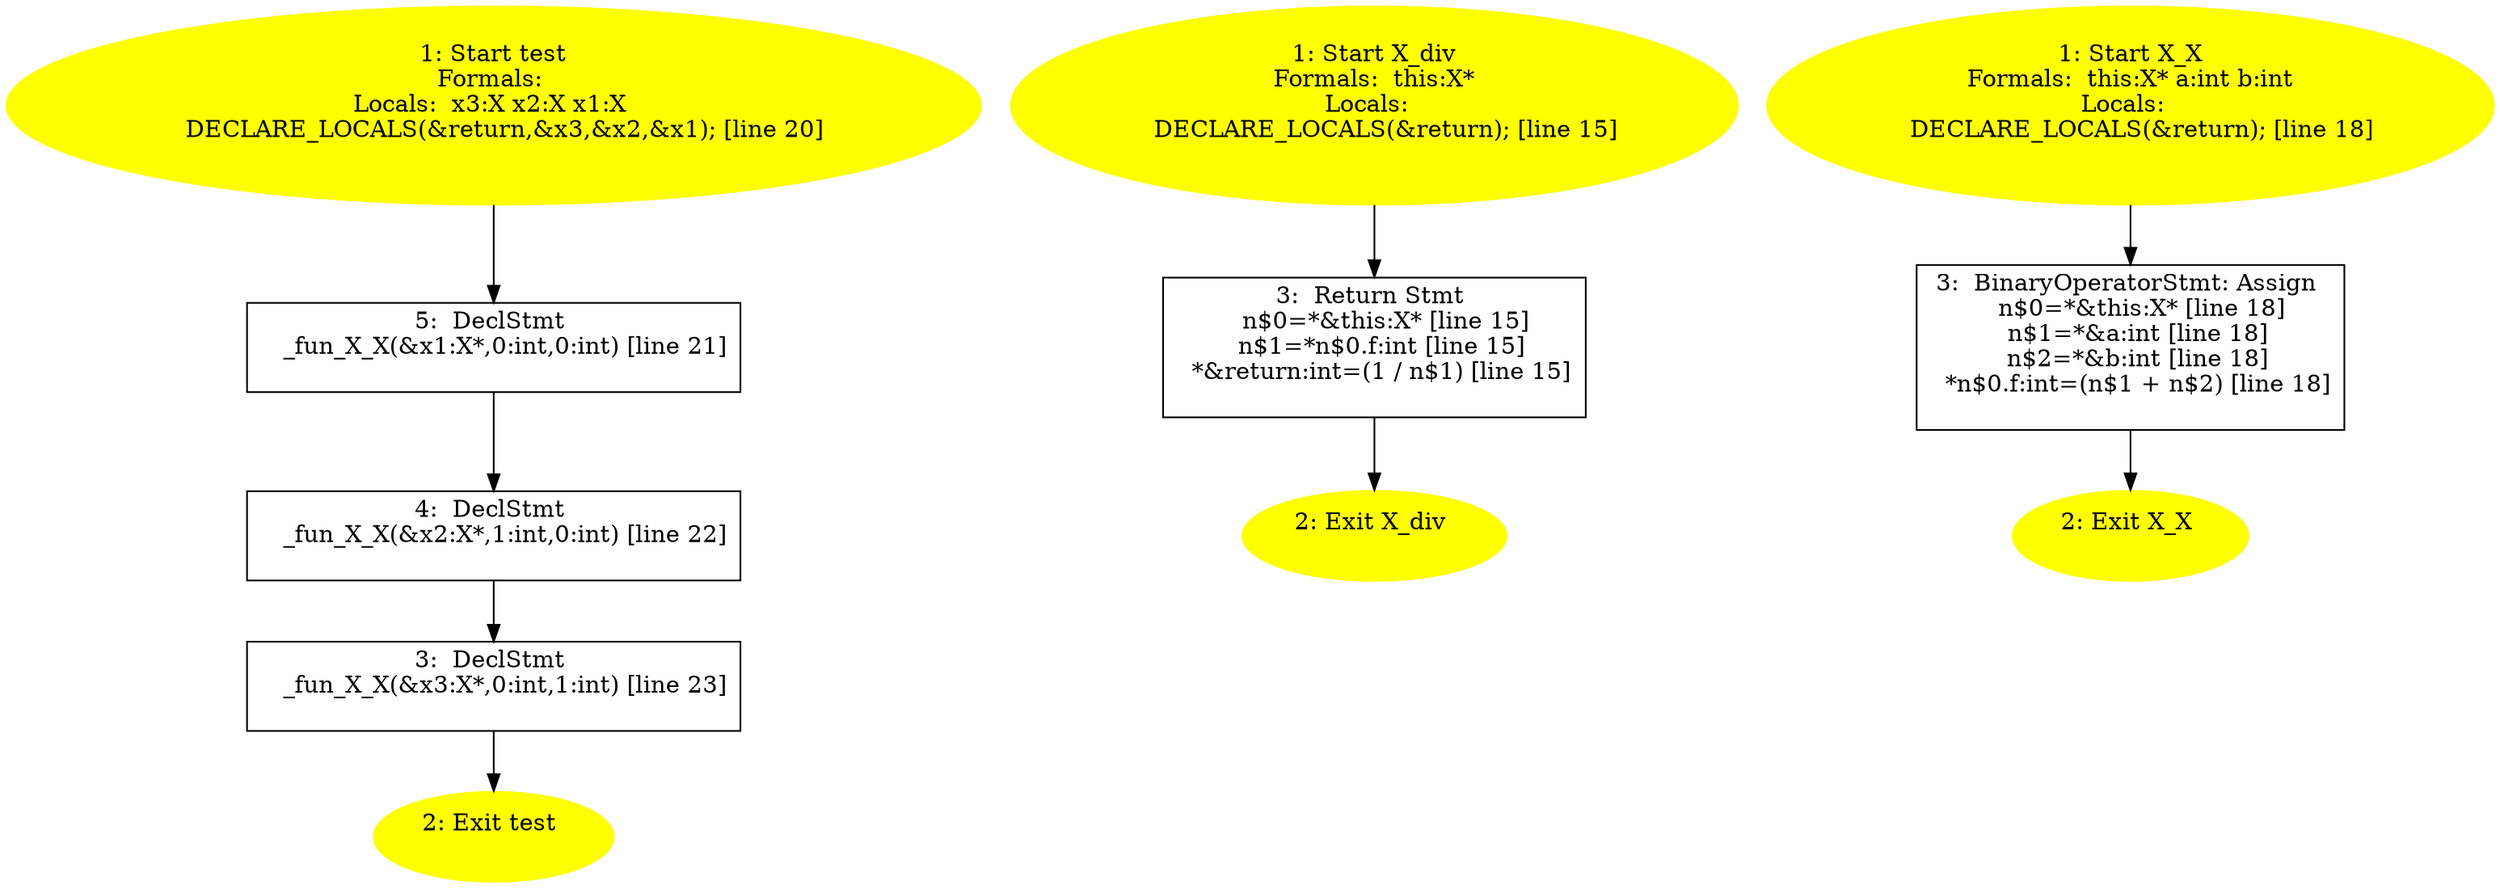 /* @generated */
digraph iCFG {
"test#_Z4testv.1b928d988491fdd2fa78fcb048d46e8c_1" [label="1: Start test\nFormals: \nLocals:  x3:X x2:X x1:X \n   DECLARE_LOCALS(&return,&x3,&x2,&x1); [line 20]\n " color=yellow style=filled]
	

	 "test#_Z4testv.1b928d988491fdd2fa78fcb048d46e8c_1" -> "test#_Z4testv.1b928d988491fdd2fa78fcb048d46e8c_5" ;
"test#_Z4testv.1b928d988491fdd2fa78fcb048d46e8c_2" [label="2: Exit test \n  " color=yellow style=filled]
	

"test#_Z4testv.1b928d988491fdd2fa78fcb048d46e8c_3" [label="3:  DeclStmt \n   _fun_X_X(&x3:X*,0:int,1:int) [line 23]\n " shape="box"]
	

	 "test#_Z4testv.1b928d988491fdd2fa78fcb048d46e8c_3" -> "test#_Z4testv.1b928d988491fdd2fa78fcb048d46e8c_2" ;
"test#_Z4testv.1b928d988491fdd2fa78fcb048d46e8c_4" [label="4:  DeclStmt \n   _fun_X_X(&x2:X*,1:int,0:int) [line 22]\n " shape="box"]
	

	 "test#_Z4testv.1b928d988491fdd2fa78fcb048d46e8c_4" -> "test#_Z4testv.1b928d988491fdd2fa78fcb048d46e8c_3" ;
"test#_Z4testv.1b928d988491fdd2fa78fcb048d46e8c_5" [label="5:  DeclStmt \n   _fun_X_X(&x1:X*,0:int,0:int) [line 21]\n " shape="box"]
	

	 "test#_Z4testv.1b928d988491fdd2fa78fcb048d46e8c_5" -> "test#_Z4testv.1b928d988491fdd2fa78fcb048d46e8c_4" ;
"div#X#(_ZN1X3divEv).fae6613d1bfa8e05808cbca4d87359bf_1" [label="1: Start X_div\nFormals:  this:X*\nLocals:  \n   DECLARE_LOCALS(&return); [line 15]\n " color=yellow style=filled]
	

	 "div#X#(_ZN1X3divEv).fae6613d1bfa8e05808cbca4d87359bf_1" -> "div#X#(_ZN1X3divEv).fae6613d1bfa8e05808cbca4d87359bf_3" ;
"div#X#(_ZN1X3divEv).fae6613d1bfa8e05808cbca4d87359bf_2" [label="2: Exit X_div \n  " color=yellow style=filled]
	

"div#X#(_ZN1X3divEv).fae6613d1bfa8e05808cbca4d87359bf_3" [label="3:  Return Stmt \n   n$0=*&this:X* [line 15]\n  n$1=*n$0.f:int [line 15]\n  *&return:int=(1 / n$1) [line 15]\n " shape="box"]
	

	 "div#X#(_ZN1X3divEv).fae6613d1bfa8e05808cbca4d87359bf_3" -> "div#X#(_ZN1X3divEv).fae6613d1bfa8e05808cbca4d87359bf_2" ;
"X#X#{_ZN1XC1Eii}.e2853ee6cf74c8d545057ea8727411b1_1" [label="1: Start X_X\nFormals:  this:X* a:int b:int\nLocals:  \n   DECLARE_LOCALS(&return); [line 18]\n " color=yellow style=filled]
	

	 "X#X#{_ZN1XC1Eii}.e2853ee6cf74c8d545057ea8727411b1_1" -> "X#X#{_ZN1XC1Eii}.e2853ee6cf74c8d545057ea8727411b1_3" ;
"X#X#{_ZN1XC1Eii}.e2853ee6cf74c8d545057ea8727411b1_2" [label="2: Exit X_X \n  " color=yellow style=filled]
	

"X#X#{_ZN1XC1Eii}.e2853ee6cf74c8d545057ea8727411b1_3" [label="3:  BinaryOperatorStmt: Assign \n   n$0=*&this:X* [line 18]\n  n$1=*&a:int [line 18]\n  n$2=*&b:int [line 18]\n  *n$0.f:int=(n$1 + n$2) [line 18]\n " shape="box"]
	

	 "X#X#{_ZN1XC1Eii}.e2853ee6cf74c8d545057ea8727411b1_3" -> "X#X#{_ZN1XC1Eii}.e2853ee6cf74c8d545057ea8727411b1_2" ;
}
